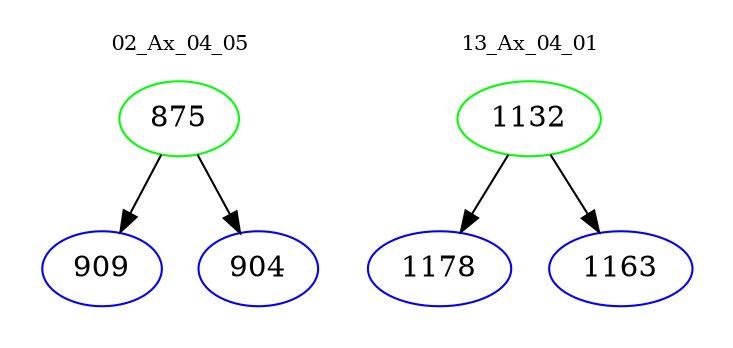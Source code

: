 digraph{
subgraph cluster_0 {
color = white
label = "02_Ax_04_05";
fontsize=10;
T0_875 [label="875", color="green"]
T0_875 -> T0_909 [color="black"]
T0_909 [label="909", color="blue"]
T0_875 -> T0_904 [color="black"]
T0_904 [label="904", color="blue"]
}
subgraph cluster_1 {
color = white
label = "13_Ax_04_01";
fontsize=10;
T1_1132 [label="1132", color="green"]
T1_1132 -> T1_1178 [color="black"]
T1_1178 [label="1178", color="blue"]
T1_1132 -> T1_1163 [color="black"]
T1_1163 [label="1163", color="blue"]
}
}

